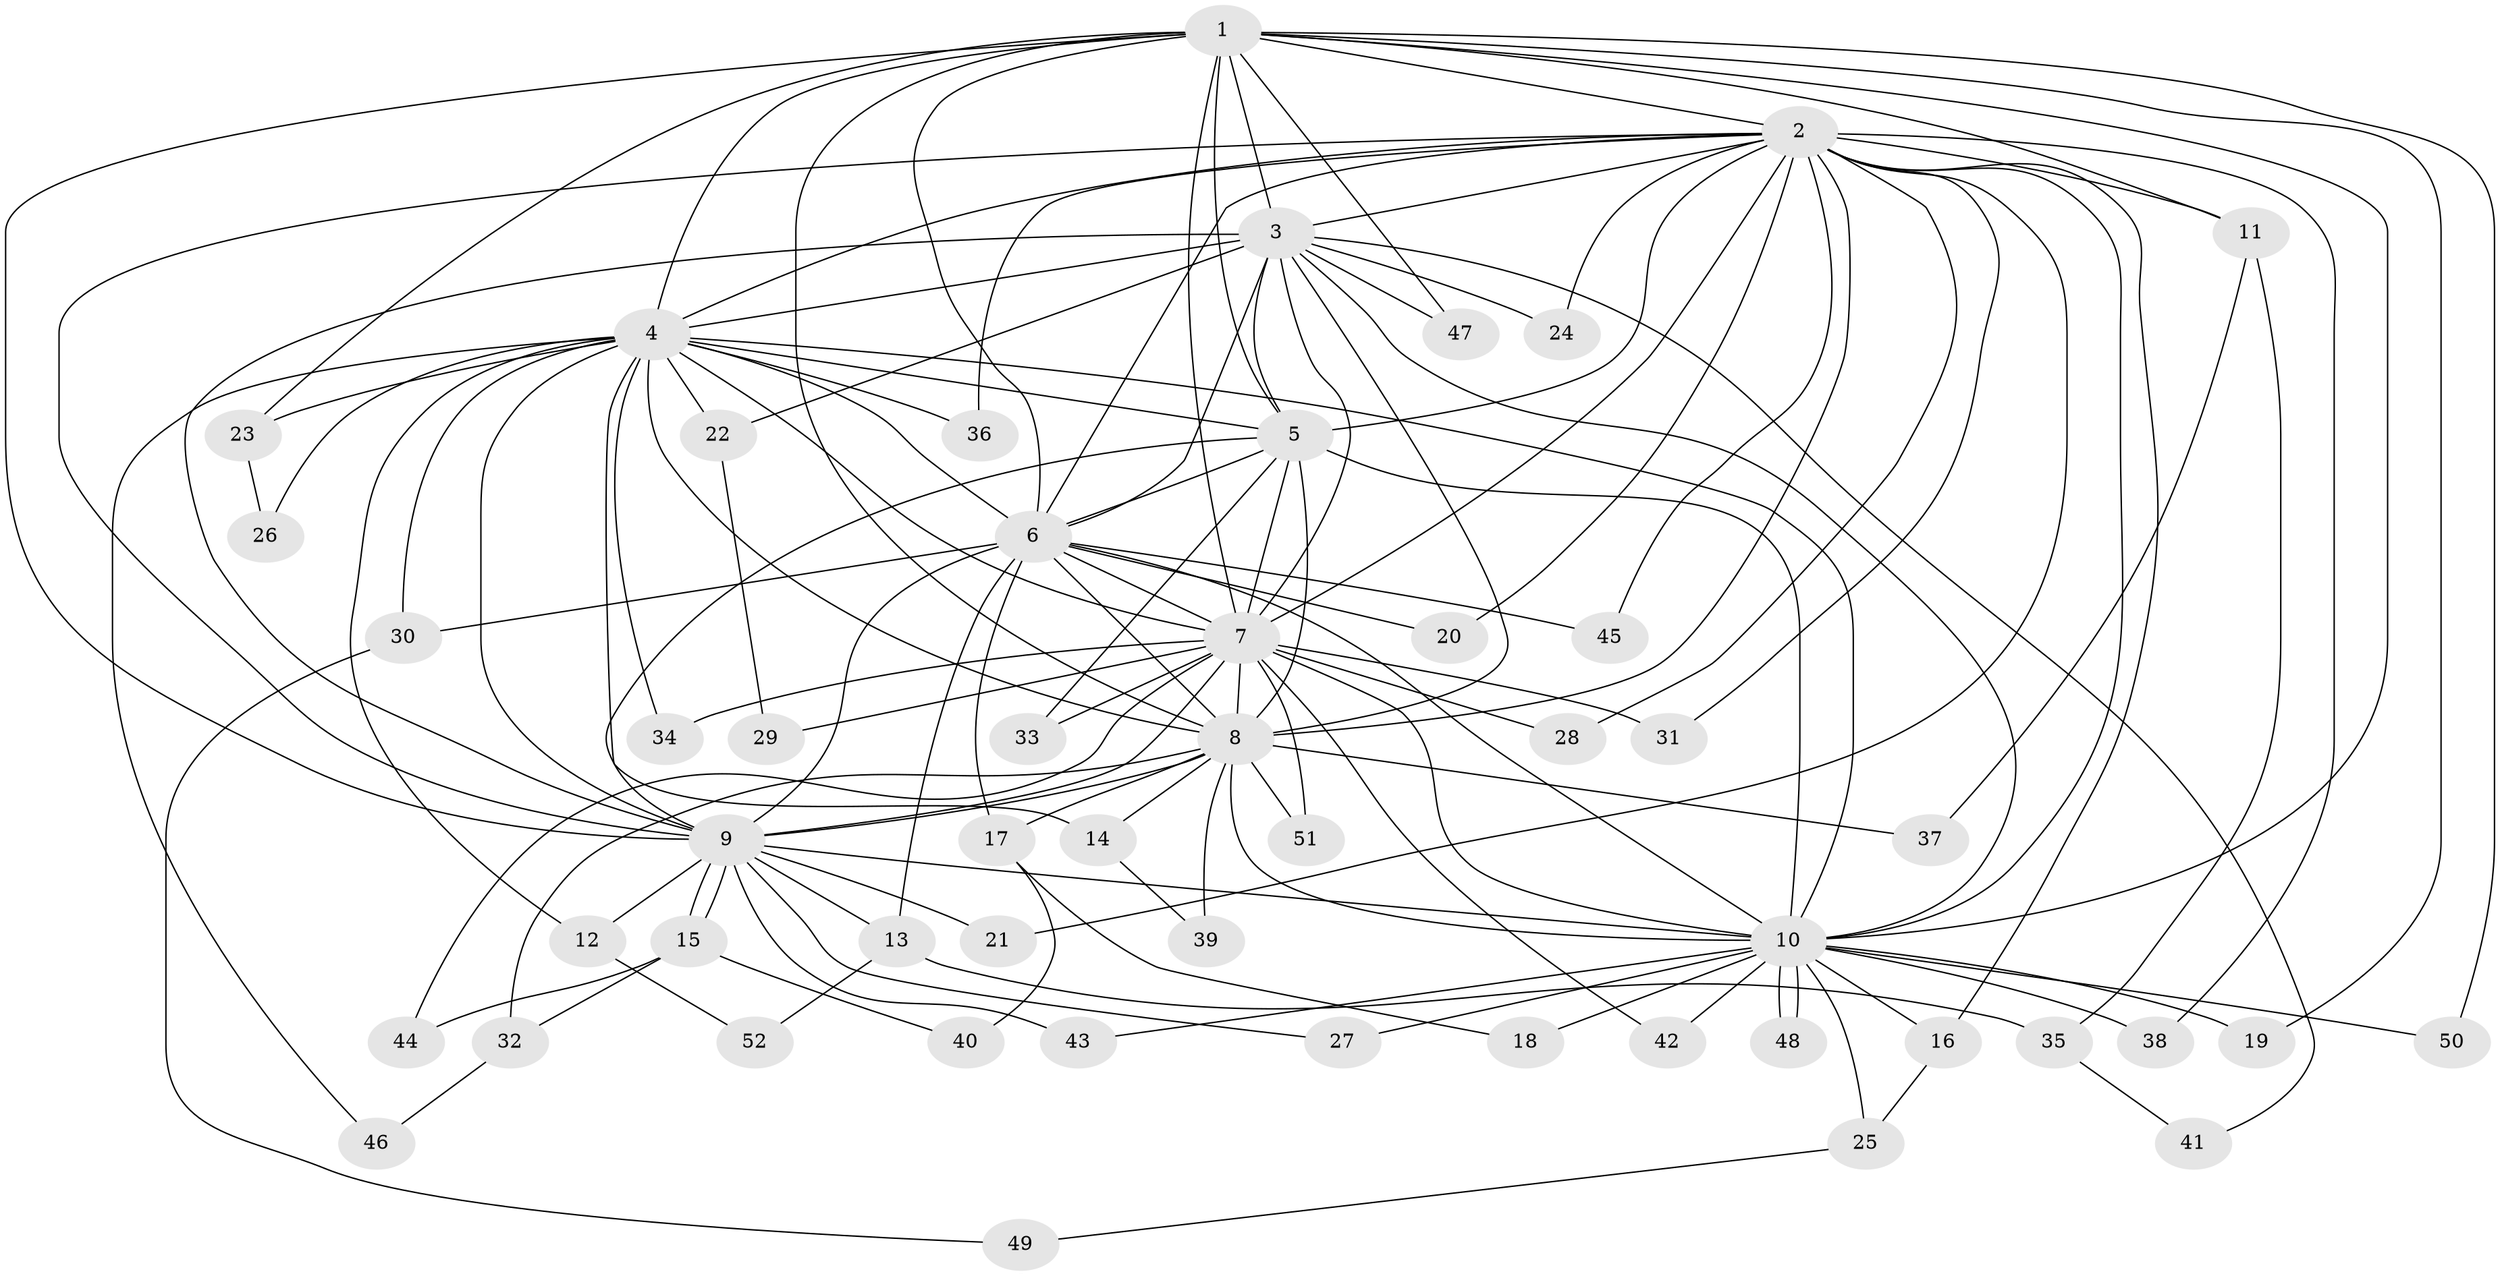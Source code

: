 // Generated by graph-tools (version 1.1) at 2025/49/03/09/25 03:49:27]
// undirected, 52 vertices, 129 edges
graph export_dot {
graph [start="1"]
  node [color=gray90,style=filled];
  1;
  2;
  3;
  4;
  5;
  6;
  7;
  8;
  9;
  10;
  11;
  12;
  13;
  14;
  15;
  16;
  17;
  18;
  19;
  20;
  21;
  22;
  23;
  24;
  25;
  26;
  27;
  28;
  29;
  30;
  31;
  32;
  33;
  34;
  35;
  36;
  37;
  38;
  39;
  40;
  41;
  42;
  43;
  44;
  45;
  46;
  47;
  48;
  49;
  50;
  51;
  52;
  1 -- 2;
  1 -- 3;
  1 -- 4;
  1 -- 5;
  1 -- 6;
  1 -- 7;
  1 -- 8;
  1 -- 9;
  1 -- 10;
  1 -- 11;
  1 -- 19;
  1 -- 23;
  1 -- 47;
  1 -- 50;
  2 -- 3;
  2 -- 4;
  2 -- 5;
  2 -- 6;
  2 -- 7;
  2 -- 8;
  2 -- 9;
  2 -- 10;
  2 -- 11;
  2 -- 16;
  2 -- 20;
  2 -- 21;
  2 -- 24;
  2 -- 28;
  2 -- 31;
  2 -- 36;
  2 -- 38;
  2 -- 45;
  3 -- 4;
  3 -- 5;
  3 -- 6;
  3 -- 7;
  3 -- 8;
  3 -- 9;
  3 -- 10;
  3 -- 22;
  3 -- 24;
  3 -- 41;
  3 -- 47;
  4 -- 5;
  4 -- 6;
  4 -- 7;
  4 -- 8;
  4 -- 9;
  4 -- 10;
  4 -- 12;
  4 -- 14;
  4 -- 22;
  4 -- 23;
  4 -- 26;
  4 -- 30;
  4 -- 34;
  4 -- 36;
  4 -- 46;
  5 -- 6;
  5 -- 7;
  5 -- 8;
  5 -- 9;
  5 -- 10;
  5 -- 33;
  6 -- 7;
  6 -- 8;
  6 -- 9;
  6 -- 10;
  6 -- 13;
  6 -- 17;
  6 -- 20;
  6 -- 30;
  6 -- 45;
  7 -- 8;
  7 -- 9;
  7 -- 10;
  7 -- 28;
  7 -- 29;
  7 -- 31;
  7 -- 33;
  7 -- 34;
  7 -- 42;
  7 -- 44;
  7 -- 51;
  8 -- 9;
  8 -- 10;
  8 -- 14;
  8 -- 17;
  8 -- 32;
  8 -- 37;
  8 -- 39;
  8 -- 51;
  9 -- 10;
  9 -- 12;
  9 -- 13;
  9 -- 15;
  9 -- 15;
  9 -- 21;
  9 -- 27;
  9 -- 43;
  10 -- 16;
  10 -- 18;
  10 -- 19;
  10 -- 25;
  10 -- 27;
  10 -- 38;
  10 -- 42;
  10 -- 43;
  10 -- 48;
  10 -- 48;
  10 -- 50;
  11 -- 35;
  11 -- 37;
  12 -- 52;
  13 -- 35;
  13 -- 52;
  14 -- 39;
  15 -- 32;
  15 -- 40;
  15 -- 44;
  16 -- 25;
  17 -- 18;
  17 -- 40;
  22 -- 29;
  23 -- 26;
  25 -- 49;
  30 -- 49;
  32 -- 46;
  35 -- 41;
}
